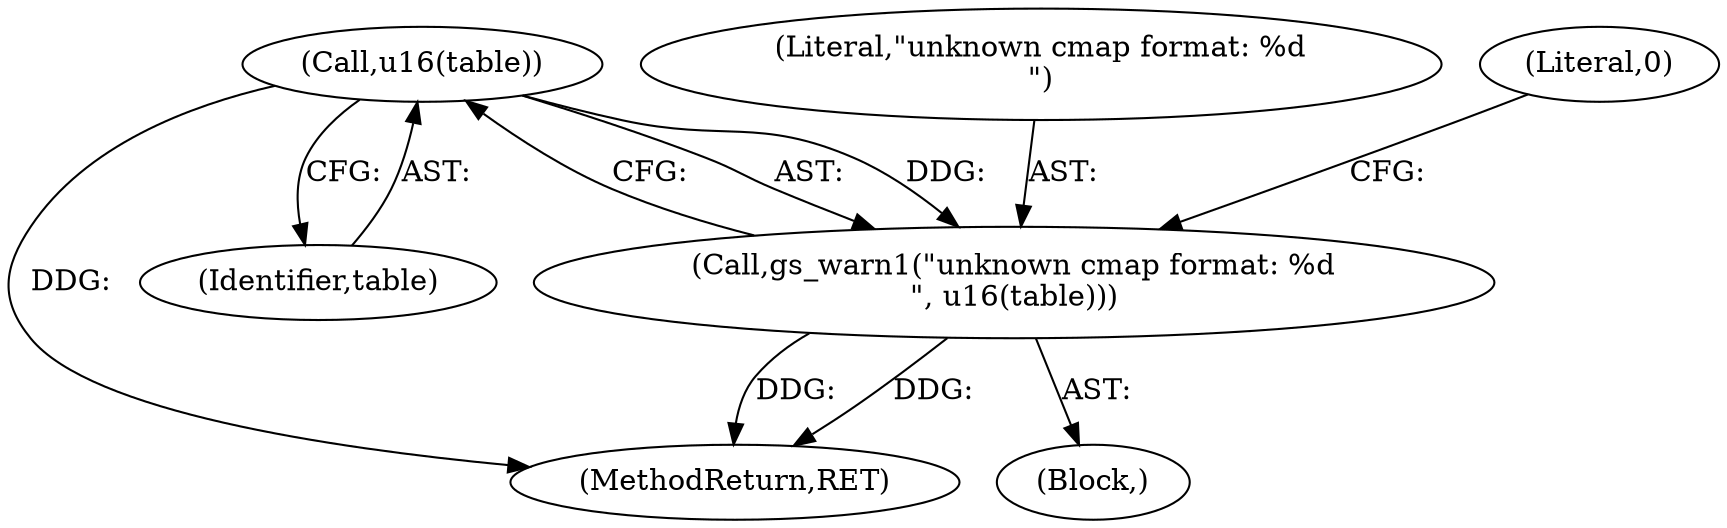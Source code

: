 digraph "0_ghostscript_961b10cdd71403072fb99401a45f3bef6ce53626@pointer" {
"1000874" [label="(Call,u16(table))"];
"1000872" [label="(Call,gs_warn1(\"unknown cmap format: %d\n\", u16(table)))"];
"1000878" [label="(MethodReturn,RET)"];
"1000121" [label="(Block,)"];
"1000873" [label="(Literal,\"unknown cmap format: %d\n\")"];
"1000872" [label="(Call,gs_warn1(\"unknown cmap format: %d\n\", u16(table)))"];
"1000877" [label="(Literal,0)"];
"1000874" [label="(Call,u16(table))"];
"1000875" [label="(Identifier,table)"];
"1000874" -> "1000872"  [label="AST: "];
"1000874" -> "1000875"  [label="CFG: "];
"1000875" -> "1000874"  [label="AST: "];
"1000872" -> "1000874"  [label="CFG: "];
"1000874" -> "1000878"  [label="DDG: "];
"1000874" -> "1000872"  [label="DDG: "];
"1000872" -> "1000121"  [label="AST: "];
"1000873" -> "1000872"  [label="AST: "];
"1000877" -> "1000872"  [label="CFG: "];
"1000872" -> "1000878"  [label="DDG: "];
"1000872" -> "1000878"  [label="DDG: "];
}
